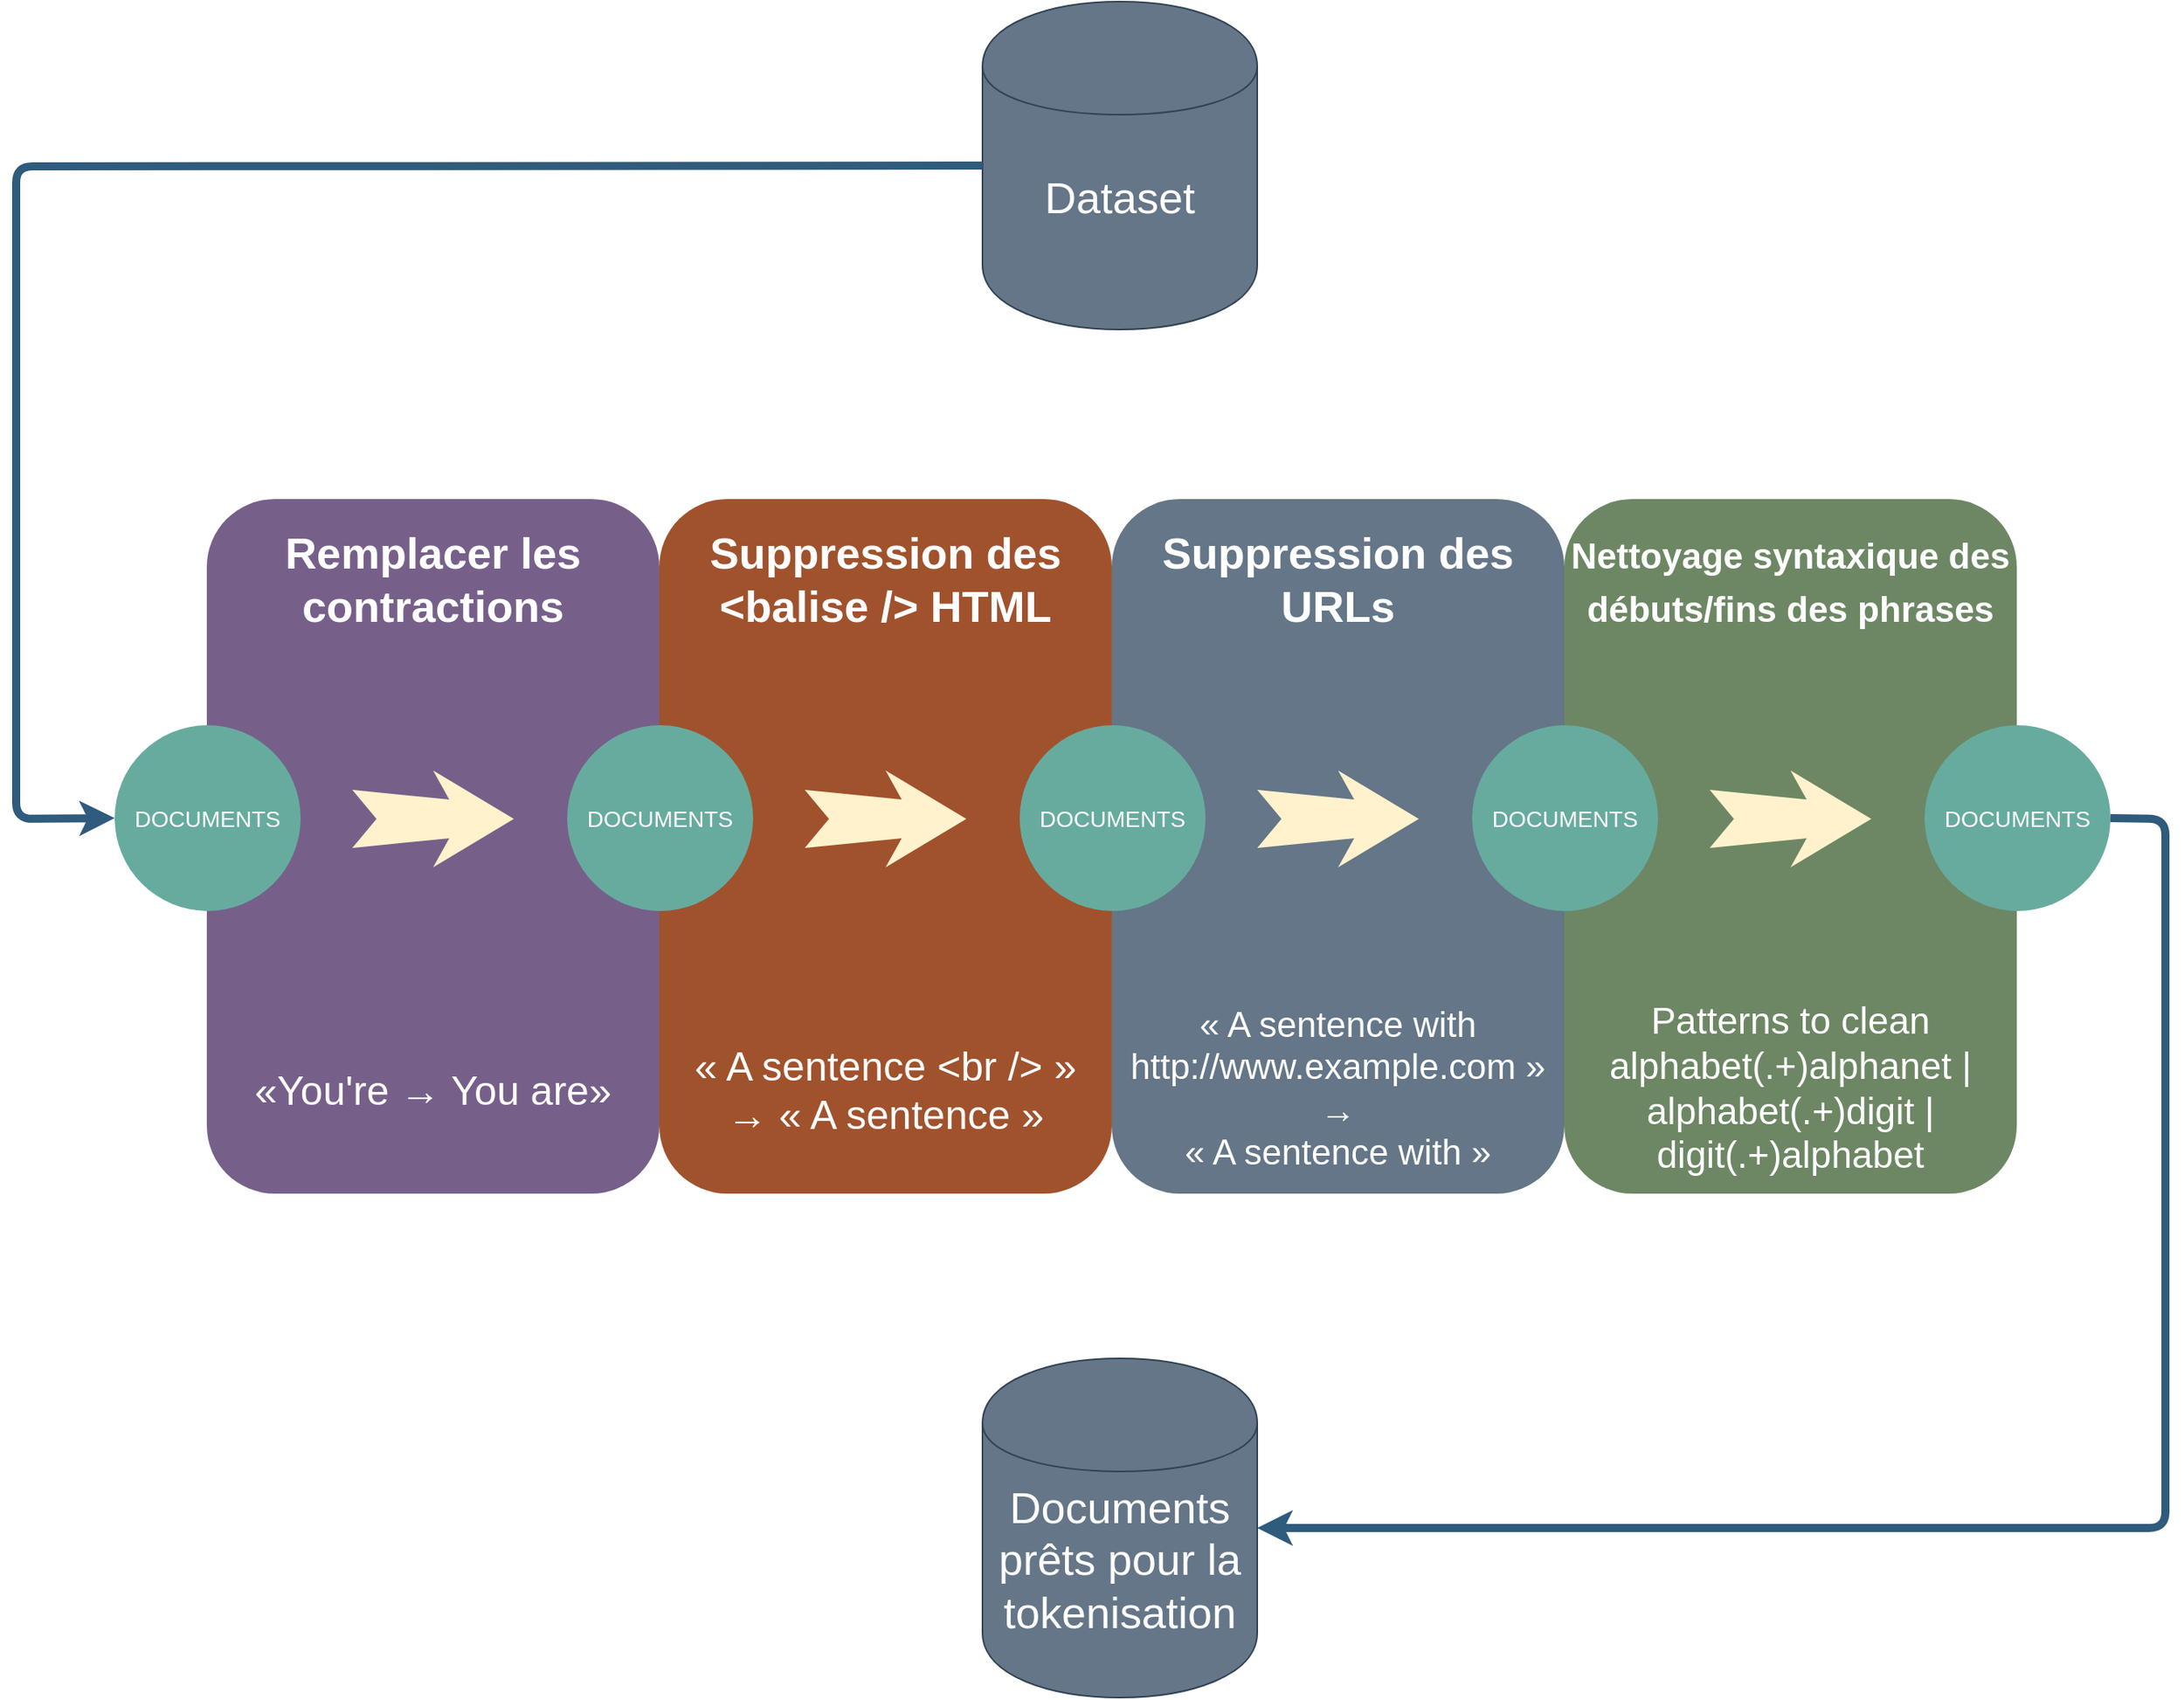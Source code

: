 <mxfile version="10.6.5" type="device"><diagram name="Page-1" id="12e1b939-464a-85fe-373e-61e167be1490"><mxGraphModel dx="3299.5" dy="886" grid="1" gridSize="10" guides="1" tooltips="1" connect="1" arrows="1" fold="1" page="1" pageScale="1.5" pageWidth="1169" pageHeight="826" background="#ffffff" math="0" shadow="0"><root><mxCell id="0"/><mxCell id="1" parent="0"/><mxCell id="60da8b9f42644d3a-2" value="" style="whiteSpace=wrap;html=1;rounded=1;shadow=0;strokeWidth=8;fontSize=20;align=center;fillColor=#76608a;strokeColor=none;fontColor=#ffffff;" parent="1" vertex="1"><mxGeometry x="-442" y="418" width="280" height="430" as="geometry"/></mxCell><mxCell id="60da8b9f42644d3a-3" value="Remplacer les contractions" style="text;html=1;strokeColor=none;fillColor=none;align=center;verticalAlign=middle;whiteSpace=wrap;rounded=0;shadow=0;fontSize=27;fontColor=#FFFFFF;fontStyle=1" parent="1" vertex="1"><mxGeometry x="-442" y="438" width="280" height="60" as="geometry"/></mxCell><mxCell id="60da8b9f42644d3a-4" value="&lt;font style=&quot;font-size: 25px&quot;&gt;«You're → You are»&lt;/font&gt;" style="text;html=1;strokeColor=none;fillColor=none;align=center;verticalAlign=middle;whiteSpace=wrap;rounded=0;shadow=0;fontSize=14;fontColor=#FFFFFF;" parent="1" vertex="1"><mxGeometry x="-442" y="738" width="280" height="90" as="geometry"/></mxCell><mxCell id="60da8b9f42644d3a-6" value="" style="line;strokeWidth=2;html=1;rounded=0;shadow=0;fontSize=27;align=center;fillColor=none;strokeColor=none;" parent="1" vertex="1"><mxGeometry x="-422" y="498" width="240" height="10" as="geometry"/></mxCell><mxCell id="60da8b9f42644d3a-7" value="" style="line;strokeWidth=2;html=1;rounded=0;shadow=0;fontSize=27;align=center;fillColor=none;strokeColor=none;" parent="1" vertex="1"><mxGeometry x="-422" y="718" width="240" height="10" as="geometry"/></mxCell><mxCell id="60da8b9f42644d3a-8" value="DOCUMENTS" style="ellipse;whiteSpace=wrap;html=1;rounded=0;shadow=0;strokeWidth=6;fontSize=14;align=center;fillColor=#67AB9F;strokeColor=none;fontColor=#FFFFFF;" parent="1" vertex="1"><mxGeometry x="-499" y="558" width="115" height="115" as="geometry"/></mxCell><mxCell id="60da8b9f42644d3a-9" value="" style="html=1;shadow=0;dashed=0;align=center;verticalAlign=middle;shape=mxgraph.arrows2.stylisedArrow;dy=0.6;dx=40;notch=15;feather=0.4;rounded=0;strokeWidth=1;fontSize=27;strokeColor=none;fillColor=#fff2cc;" parent="1" vertex="1"><mxGeometry x="-352" y="586" width="100" height="60" as="geometry"/></mxCell><mxCell id="60da8b9f42644d3a-17" value="" style="whiteSpace=wrap;html=1;rounded=1;shadow=0;strokeWidth=8;fontSize=20;align=center;fillColor=#a0522d;strokeColor=none;fontColor=#ffffff;" parent="1" vertex="1"><mxGeometry x="-162" y="418" width="280" height="430" as="geometry"/></mxCell><mxCell id="60da8b9f42644d3a-18" value="Suppression des &amp;lt;balise /&amp;gt; HTML" style="text;html=1;strokeColor=none;fillColor=none;align=center;verticalAlign=middle;whiteSpace=wrap;rounded=0;shadow=0;fontSize=27;fontColor=#FFFFFF;fontStyle=1" parent="1" vertex="1"><mxGeometry x="-162" y="438" width="280" height="60" as="geometry"/></mxCell><mxCell id="60da8b9f42644d3a-19" value="&lt;div&gt;&lt;font style=&quot;font-size: 25px&quot;&gt;« A sentence &amp;lt;br /&amp;gt; »&lt;br&gt;&lt;/font&gt;&lt;/div&gt;&lt;div&gt;&lt;font style=&quot;font-size: 25px&quot;&gt;→ « A sentence »&lt;/font&gt;&lt;/div&gt;" style="text;html=1;strokeColor=none;fillColor=none;align=center;verticalAlign=middle;whiteSpace=wrap;rounded=0;shadow=0;fontSize=14;fontColor=#FFFFFF;" parent="1" vertex="1"><mxGeometry x="-162" y="738" width="280" height="90" as="geometry"/></mxCell><mxCell id="60da8b9f42644d3a-20" value="" style="line;strokeWidth=2;html=1;rounded=0;shadow=0;fontSize=27;align=center;fillColor=none;strokeColor=none;" parent="1" vertex="1"><mxGeometry x="-142" y="498" width="240" height="10" as="geometry"/></mxCell><mxCell id="60da8b9f42644d3a-21" value="" style="line;strokeWidth=2;html=1;rounded=0;shadow=0;fontSize=27;align=center;fillColor=none;strokeColor=none;" parent="1" vertex="1"><mxGeometry x="-142" y="718" width="240" height="10" as="geometry"/></mxCell><mxCell id="60da8b9f42644d3a-22" value="DOCUMENTS" style="ellipse;whiteSpace=wrap;html=1;rounded=0;shadow=0;strokeWidth=6;fontSize=14;align=center;fillColor=#67AB9F;strokeColor=none;fontColor=#FFFFFF;" parent="1" vertex="1"><mxGeometry x="-219" y="558" width="115" height="115" as="geometry"/></mxCell><mxCell id="60da8b9f42644d3a-23" value="" style="html=1;shadow=0;dashed=0;align=center;verticalAlign=middle;shape=mxgraph.arrows2.stylisedArrow;dy=0.6;dx=40;notch=15;feather=0.4;rounded=0;strokeWidth=1;fontSize=27;strokeColor=none;fillColor=#fff2cc;" parent="1" vertex="1"><mxGeometry x="-72" y="586" width="100" height="60" as="geometry"/></mxCell><mxCell id="60da8b9f42644d3a-24" value="" style="whiteSpace=wrap;html=1;rounded=1;shadow=0;strokeWidth=8;fontSize=20;align=center;fillColor=#647687;strokeColor=none;fontColor=#ffffff;" parent="1" vertex="1"><mxGeometry x="118" y="418" width="280" height="430" as="geometry"/></mxCell><mxCell id="60da8b9f42644d3a-25" value="Suppression des URLs" style="text;html=1;strokeColor=none;fillColor=none;align=center;verticalAlign=middle;whiteSpace=wrap;rounded=0;shadow=0;fontSize=27;fontColor=#FFFFFF;fontStyle=1" parent="1" vertex="1"><mxGeometry x="118" y="438" width="280" height="60" as="geometry"/></mxCell><mxCell id="60da8b9f42644d3a-26" value="&lt;font style=&quot;font-size: 22px&quot;&gt;« A sentence with http://www.example.com »&lt;br&gt;&lt;/font&gt;&lt;div style=&quot;font-size: 22px&quot;&gt;&lt;font style=&quot;font-size: 22px&quot;&gt;→&lt;/font&gt;&lt;/div&gt;&lt;div style=&quot;font-size: 22px&quot;&gt;&lt;font style=&quot;font-size: 22px&quot;&gt;« A sentence with »&lt;br&gt;&lt;/font&gt;&lt;/div&gt;" style="text;html=1;strokeColor=none;fillColor=none;align=center;verticalAlign=middle;whiteSpace=wrap;rounded=0;shadow=0;fontSize=14;fontColor=#FFFFFF;" parent="1" vertex="1"><mxGeometry x="118" y="738" width="280" height="90" as="geometry"/></mxCell><mxCell id="60da8b9f42644d3a-27" value="" style="line;strokeWidth=2;html=1;rounded=0;shadow=0;fontSize=27;align=center;fillColor=none;strokeColor=none;" parent="1" vertex="1"><mxGeometry x="138" y="498" width="240" height="10" as="geometry"/></mxCell><mxCell id="60da8b9f42644d3a-28" value="" style="line;strokeWidth=2;html=1;rounded=0;shadow=0;fontSize=27;align=center;fillColor=none;strokeColor=none;" parent="1" vertex="1"><mxGeometry x="138" y="718" width="240" height="10" as="geometry"/></mxCell><mxCell id="60da8b9f42644d3a-29" value="DOCUMENTS" style="ellipse;whiteSpace=wrap;html=1;rounded=0;shadow=0;strokeWidth=6;fontSize=14;align=center;fillColor=#67AB9F;strokeColor=none;fontColor=#FFFFFF;" parent="1" vertex="1"><mxGeometry x="61" y="558" width="115" height="115" as="geometry"/></mxCell><mxCell id="60da8b9f42644d3a-30" value="" style="html=1;shadow=0;dashed=0;align=center;verticalAlign=middle;shape=mxgraph.arrows2.stylisedArrow;dy=0.6;dx=40;notch=15;feather=0.4;rounded=0;strokeWidth=1;fontSize=27;strokeColor=none;fillColor=#fff2cc;" parent="1" vertex="1"><mxGeometry x="208" y="586" width="100" height="60" as="geometry"/></mxCell><mxCell id="60da8b9f42644d3a-31" value="" style="whiteSpace=wrap;html=1;rounded=1;shadow=0;strokeWidth=8;fontSize=20;align=center;fillColor=#6d8764;strokeColor=none;fontColor=#ffffff;" parent="1" vertex="1"><mxGeometry x="398" y="418" width="280" height="430" as="geometry"/></mxCell><mxCell id="60da8b9f42644d3a-32" value="&lt;font style=&quot;font-size: 22px&quot;&gt;Nettoyage syntaxique des débuts/fins des phrases&lt;br&gt;&lt;/font&gt;" style="text;html=1;strokeColor=none;fillColor=none;align=center;verticalAlign=middle;whiteSpace=wrap;rounded=0;shadow=0;fontSize=27;fontColor=#FFFFFF;fontStyle=1" parent="1" vertex="1"><mxGeometry x="398" y="438" width="280" height="60" as="geometry"/></mxCell><mxCell id="60da8b9f42644d3a-33" value="&lt;font style=&quot;font-size: 23px&quot;&gt;Patterns to clean&lt;br&gt;alphabet(.+)alphanet |&lt;br&gt;&lt;/font&gt;&lt;div style=&quot;font-size: 23px&quot;&gt;&lt;font style=&quot;font-size: 23px&quot;&gt;alphabet(.+)digit |&lt;/font&gt;&lt;/div&gt;&lt;div style=&quot;font-size: 23px&quot;&gt;&lt;font style=&quot;font-size: 23px&quot;&gt;digit(.+)alphabet&lt;/font&gt;&lt;/div&gt;" style="text;html=1;strokeColor=none;fillColor=none;align=center;verticalAlign=middle;whiteSpace=wrap;rounded=0;shadow=0;fontSize=14;fontColor=#FFFFFF;" parent="1" vertex="1"><mxGeometry x="398" y="738" width="280" height="90" as="geometry"/></mxCell><mxCell id="60da8b9f42644d3a-34" value="" style="line;strokeWidth=2;html=1;rounded=0;shadow=0;fontSize=27;align=center;fillColor=none;strokeColor=none;" parent="1" vertex="1"><mxGeometry x="418" y="498" width="240" height="10" as="geometry"/></mxCell><mxCell id="60da8b9f42644d3a-35" value="" style="line;strokeWidth=2;html=1;rounded=0;shadow=0;fontSize=27;align=center;fillColor=none;strokeColor=none;" parent="1" vertex="1"><mxGeometry x="418" y="718" width="240" height="10" as="geometry"/></mxCell><mxCell id="60da8b9f42644d3a-36" value="DOCUMENTS" style="ellipse;whiteSpace=wrap;html=1;rounded=0;shadow=0;strokeWidth=6;fontSize=14;align=center;fillColor=#67AB9F;strokeColor=none;fontColor=#FFFFFF;" parent="1" vertex="1"><mxGeometry x="341" y="558" width="115" height="115" as="geometry"/></mxCell><mxCell id="60da8b9f42644d3a-37" value="" style="html=1;shadow=0;dashed=0;align=center;verticalAlign=middle;shape=mxgraph.arrows2.stylisedArrow;dy=0.6;dx=40;notch=15;feather=0.4;rounded=0;strokeWidth=1;fontSize=27;strokeColor=none;fillColor=#fff2cc;" parent="1" vertex="1"><mxGeometry x="488" y="586" width="100" height="60" as="geometry"/></mxCell><mxCell id="60da8b9f42644d3a-38" value="DOCUMENTS" style="ellipse;whiteSpace=wrap;html=1;rounded=0;shadow=0;strokeWidth=6;fontSize=14;align=center;fillColor=#67AB9F;strokeColor=none;fontColor=#FFFFFF;" parent="1" vertex="1"><mxGeometry x="621" y="558" width="115" height="115" as="geometry"/></mxCell><mxCell id="MoSs2jSmjHTIOxtjNP0e-1" value="&lt;font style=&quot;font-size: 27px&quot;&gt;Dataset&lt;/font&gt;" style="shape=cylinder;whiteSpace=wrap;html=1;boundedLbl=1;backgroundOutline=1;fillColor=#647687;strokeColor=#314354;fontColor=#ffffff;" parent="1" vertex="1"><mxGeometry x="38" y="110" width="170" height="203" as="geometry"/></mxCell><mxCell id="MoSs2jSmjHTIOxtjNP0e-2" value="&lt;div&gt;&lt;font style=&quot;font-size: 27px&quot;&gt;Documents prêts pour la tokenisation&lt;/font&gt;&lt;/div&gt;" style="shape=cylinder;whiteSpace=wrap;html=1;boundedLbl=1;backgroundOutline=1;fillColor=#647687;strokeColor=#314354;fontColor=#ffffff;" parent="1" vertex="1"><mxGeometry x="38" y="950" width="170" height="210" as="geometry"/></mxCell><mxCell id="MoSs2jSmjHTIOxtjNP0e-5" value="" style="endArrow=classic;html=1;strokeWidth=5;entryX=0;entryY=0.5;entryDx=0;entryDy=0;strokeColor=#2F5B7C;" parent="1" source="MoSs2jSmjHTIOxtjNP0e-1" target="60da8b9f42644d3a-8" edge="1"><mxGeometry width="50" height="50" relative="1" as="geometry"><mxPoint x="130" y="300" as="sourcePoint"/><mxPoint x="-620" y="640" as="targetPoint"/><Array as="points"><mxPoint x="-560" y="212"/><mxPoint x="-560" y="616"/></Array></mxGeometry></mxCell><mxCell id="MoSs2jSmjHTIOxtjNP0e-6" value="" style="endArrow=classic;html=1;strokeWidth=5;entryX=1;entryY=0.5;entryDx=0;entryDy=0;exitX=1;exitY=0.5;exitDx=0;exitDy=0;strokeColor=#2F5B7C;" parent="1" source="60da8b9f42644d3a-38" target="MoSs2jSmjHTIOxtjNP0e-2" edge="1"><mxGeometry width="50" height="50" relative="1" as="geometry"><mxPoint x="678.5" y="736" as="sourcePoint"/><mxPoint x="858.5" y="740" as="targetPoint"/><Array as="points"><mxPoint x="770" y="616"/><mxPoint x="770" y="1055"/></Array></mxGeometry></mxCell></root></mxGraphModel></diagram></mxfile>